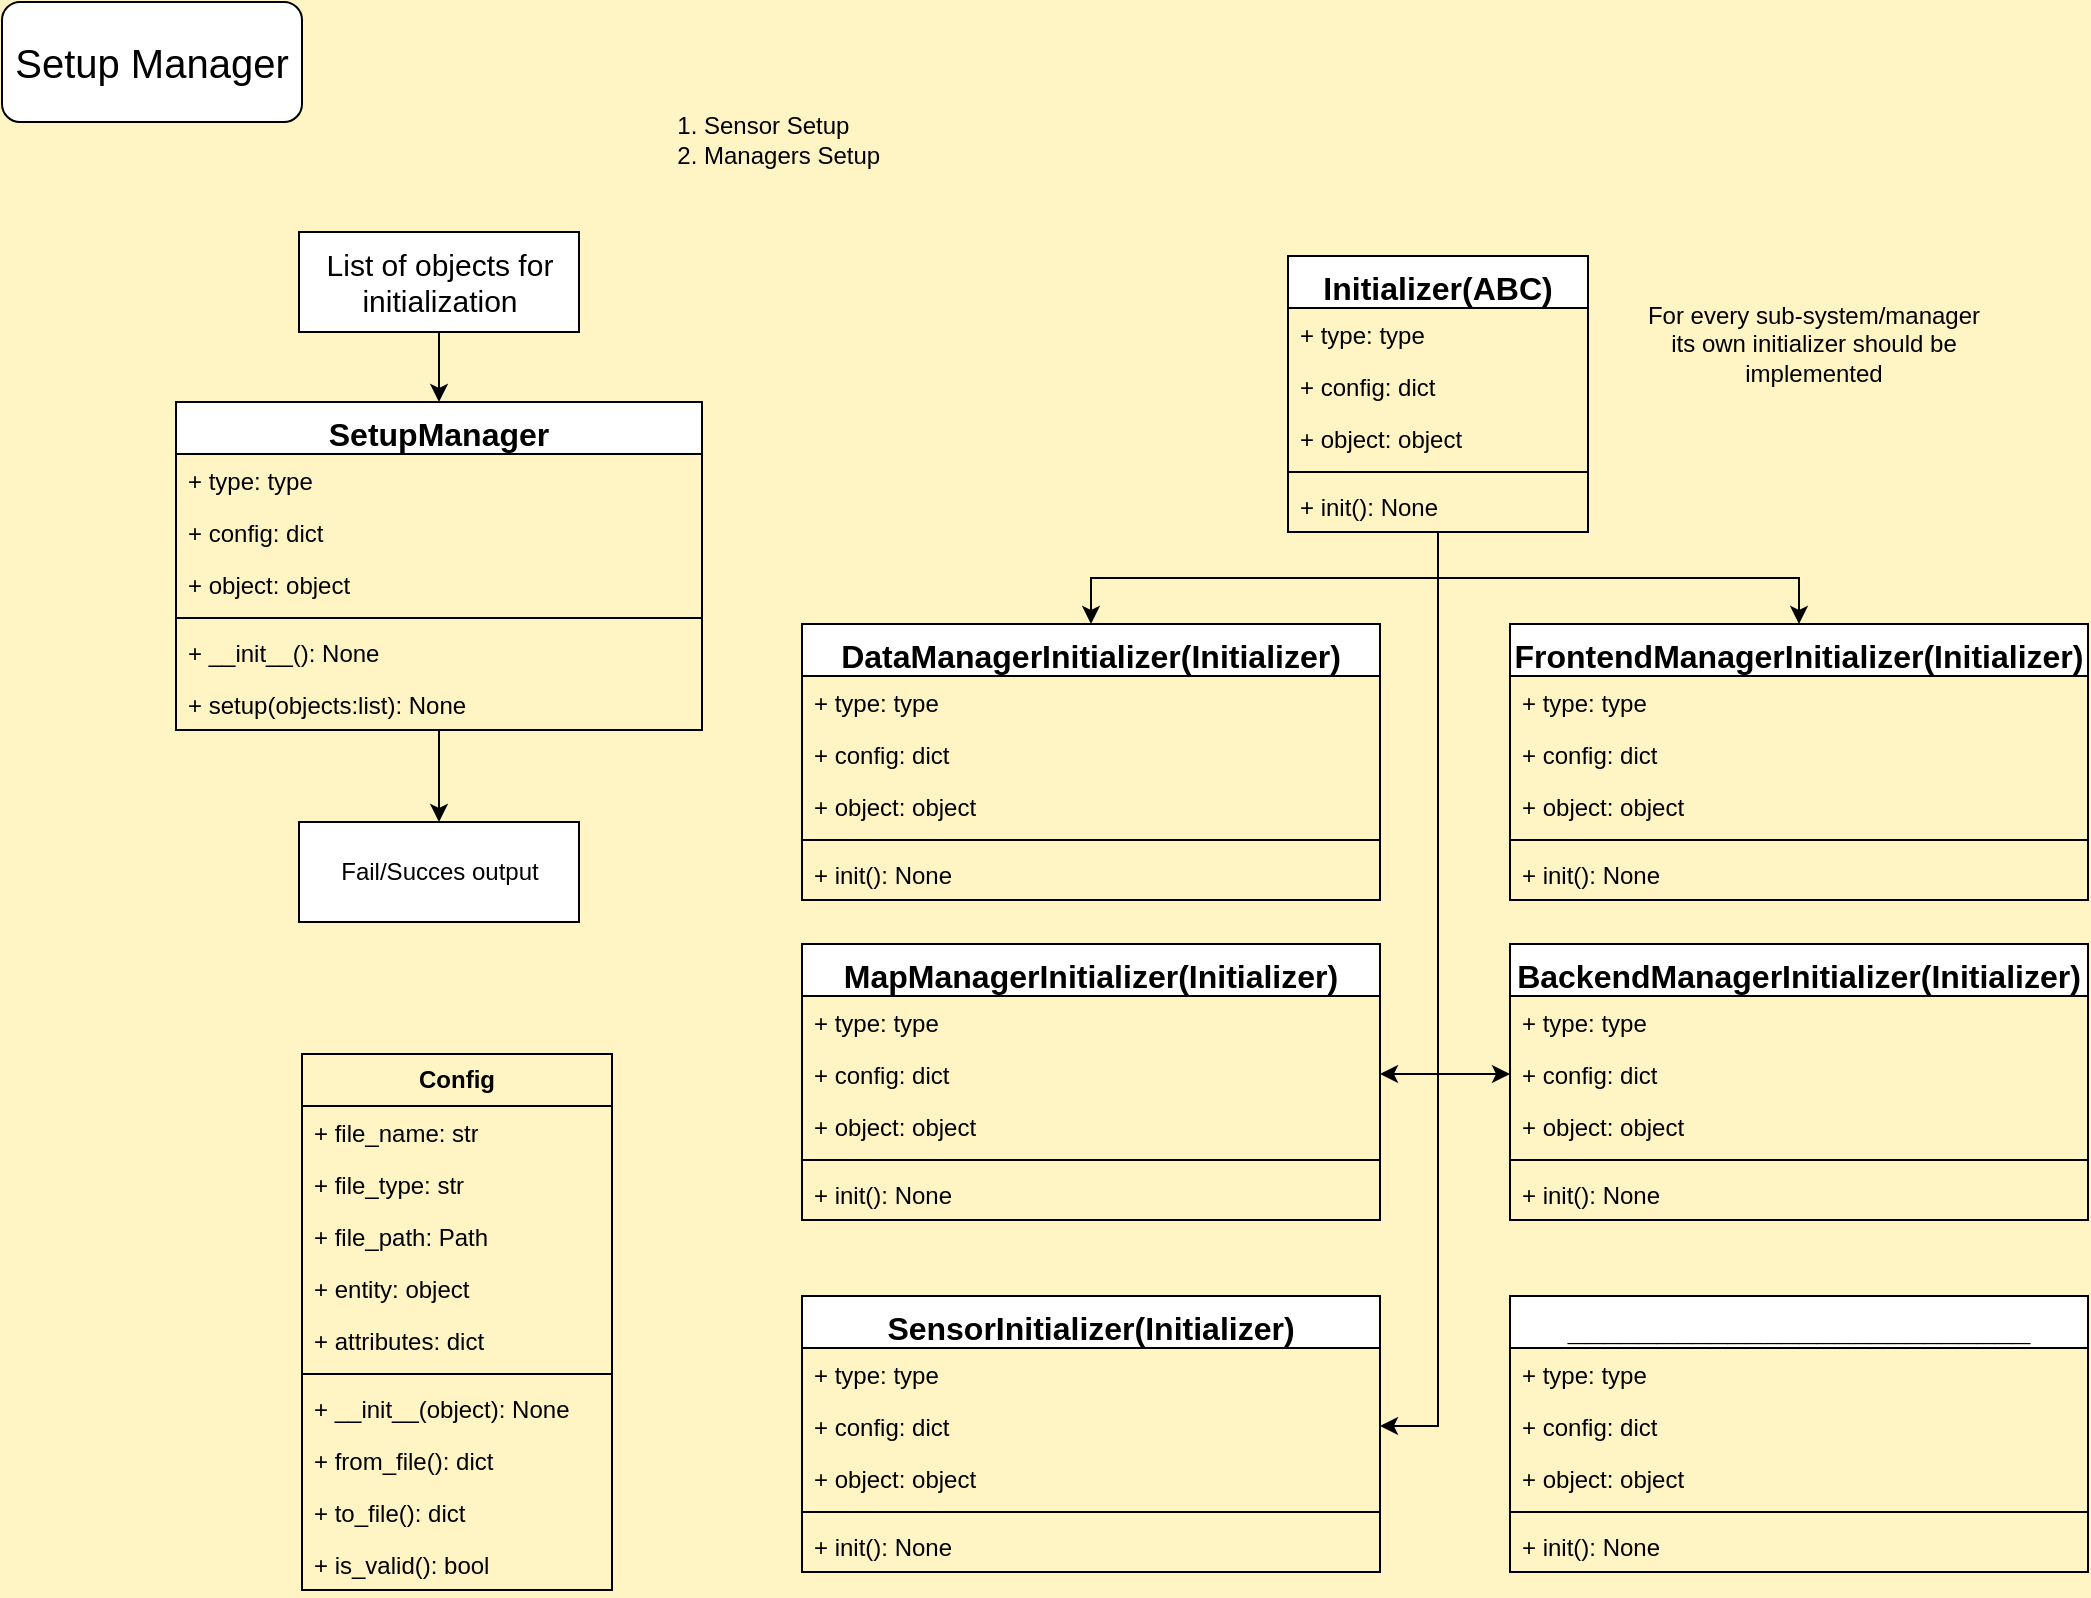<mxfile version="21.1.2" type="device">
  <diagram name="Page-1" id="9f46799a-70d6-7492-0946-bef42562c5a5">
    <mxGraphModel dx="3762" dy="904" grid="0" gridSize="10" guides="1" tooltips="1" connect="1" arrows="1" fold="1" page="1" pageScale="1" pageWidth="1100" pageHeight="850" background="#FFF4C3" math="0" shadow="0">
      <root>
        <mxCell id="0" />
        <mxCell id="1" parent="0" />
        <mxCell id="PfdxGWVudXJHfrVKH4m6-9" value="&lt;font style=&quot;&quot;&gt;&lt;span style=&quot;font-size: 20px;&quot;&gt;Setup Manager&lt;/span&gt;&lt;br&gt;&lt;/font&gt;" style="rounded=1;whiteSpace=wrap;html=1;" parent="1" vertex="1">
          <mxGeometry x="-2200" width="150" height="60" as="geometry" />
        </mxCell>
        <mxCell id="zKVxdJpC08GL1bF6zu99-9" value="&lt;b&gt;Config&lt;/b&gt;" style="swimlane;fontStyle=0;childLayout=stackLayout;horizontal=1;startSize=26;fillColor=none;horizontalStack=0;resizeParent=1;resizeParentMax=0;resizeLast=0;collapsible=1;marginBottom=0;whiteSpace=wrap;html=1;" parent="1" vertex="1">
          <mxGeometry x="-2050" y="526" width="155" height="268" as="geometry" />
        </mxCell>
        <mxCell id="zKVxdJpC08GL1bF6zu99-10" value="+ file_name: str" style="text;strokeColor=none;fillColor=none;align=left;verticalAlign=top;spacingLeft=4;spacingRight=4;overflow=hidden;rotatable=0;points=[[0,0.5],[1,0.5]];portConstraint=eastwest;whiteSpace=wrap;html=1;" parent="zKVxdJpC08GL1bF6zu99-9" vertex="1">
          <mxGeometry y="26" width="155" height="26" as="geometry" />
        </mxCell>
        <mxCell id="zKVxdJpC08GL1bF6zu99-11" value="+ file_type: str" style="text;strokeColor=none;fillColor=none;align=left;verticalAlign=top;spacingLeft=4;spacingRight=4;overflow=hidden;rotatable=0;points=[[0,0.5],[1,0.5]];portConstraint=eastwest;whiteSpace=wrap;html=1;" parent="zKVxdJpC08GL1bF6zu99-9" vertex="1">
          <mxGeometry y="52" width="155" height="26" as="geometry" />
        </mxCell>
        <mxCell id="zKVxdJpC08GL1bF6zu99-12" value="+ file_path: Path" style="text;strokeColor=none;fillColor=none;align=left;verticalAlign=top;spacingLeft=4;spacingRight=4;overflow=hidden;rotatable=0;points=[[0,0.5],[1,0.5]];portConstraint=eastwest;whiteSpace=wrap;html=1;" parent="zKVxdJpC08GL1bF6zu99-9" vertex="1">
          <mxGeometry y="78" width="155" height="26" as="geometry" />
        </mxCell>
        <mxCell id="zKVxdJpC08GL1bF6zu99-16" value="+ entity: object" style="text;strokeColor=none;fillColor=none;align=left;verticalAlign=top;spacingLeft=4;spacingRight=4;overflow=hidden;rotatable=0;points=[[0,0.5],[1,0.5]];portConstraint=eastwest;whiteSpace=wrap;html=1;" parent="zKVxdJpC08GL1bF6zu99-9" vertex="1">
          <mxGeometry y="104" width="155" height="26" as="geometry" />
        </mxCell>
        <mxCell id="zKVxdJpC08GL1bF6zu99-13" value="+ attributes: dict" style="text;strokeColor=none;fillColor=none;align=left;verticalAlign=top;spacingLeft=4;spacingRight=4;overflow=hidden;rotatable=0;points=[[0,0.5],[1,0.5]];portConstraint=eastwest;whiteSpace=wrap;html=1;" parent="zKVxdJpC08GL1bF6zu99-9" vertex="1">
          <mxGeometry y="130" width="155" height="26" as="geometry" />
        </mxCell>
        <mxCell id="zKVxdJpC08GL1bF6zu99-14" value="" style="line;strokeWidth=1;fillColor=none;align=left;verticalAlign=middle;spacingTop=-1;spacingLeft=3;spacingRight=3;rotatable=0;labelPosition=right;points=[];portConstraint=eastwest;strokeColor=inherit;" parent="zKVxdJpC08GL1bF6zu99-9" vertex="1">
          <mxGeometry y="156" width="155" height="8" as="geometry" />
        </mxCell>
        <mxCell id="zKVxdJpC08GL1bF6zu99-17" value="+ __init__(object): None" style="text;strokeColor=none;fillColor=none;align=left;verticalAlign=top;spacingLeft=4;spacingRight=4;overflow=hidden;rotatable=0;points=[[0,0.5],[1,0.5]];portConstraint=eastwest;whiteSpace=wrap;html=1;" parent="zKVxdJpC08GL1bF6zu99-9" vertex="1">
          <mxGeometry y="164" width="155" height="26" as="geometry" />
        </mxCell>
        <mxCell id="zKVxdJpC08GL1bF6zu99-15" value="+ from_file(): dict" style="text;strokeColor=none;fillColor=none;align=left;verticalAlign=top;spacingLeft=4;spacingRight=4;overflow=hidden;rotatable=0;points=[[0,0.5],[1,0.5]];portConstraint=eastwest;whiteSpace=wrap;html=1;" parent="zKVxdJpC08GL1bF6zu99-9" vertex="1">
          <mxGeometry y="190" width="155" height="26" as="geometry" />
        </mxCell>
        <mxCell id="zKVxdJpC08GL1bF6zu99-18" value="+ to_file(): dict" style="text;strokeColor=none;fillColor=none;align=left;verticalAlign=top;spacingLeft=4;spacingRight=4;overflow=hidden;rotatable=0;points=[[0,0.5],[1,0.5]];portConstraint=eastwest;whiteSpace=wrap;html=1;" parent="zKVxdJpC08GL1bF6zu99-9" vertex="1">
          <mxGeometry y="216" width="155" height="26" as="geometry" />
        </mxCell>
        <mxCell id="zKVxdJpC08GL1bF6zu99-34" value="+ is_valid(): bool" style="text;strokeColor=none;fillColor=none;align=left;verticalAlign=top;spacingLeft=4;spacingRight=4;overflow=hidden;rotatable=0;points=[[0,0.5],[1,0.5]];portConstraint=eastwest;whiteSpace=wrap;html=1;" parent="zKVxdJpC08GL1bF6zu99-9" vertex="1">
          <mxGeometry y="242" width="155" height="26" as="geometry" />
        </mxCell>
        <mxCell id="UK-WgrpnfYN5xoPHHnE4-26" style="edgeStyle=orthogonalEdgeStyle;rounded=0;orthogonalLoop=1;jettySize=auto;html=1;entryX=0.5;entryY=0;entryDx=0;entryDy=0;" parent="1" source="zKVxdJpC08GL1bF6zu99-28" target="UK-WgrpnfYN5xoPHHnE4-2" edge="1">
          <mxGeometry relative="1" as="geometry" />
        </mxCell>
        <mxCell id="UK-WgrpnfYN5xoPHHnE4-27" style="edgeStyle=orthogonalEdgeStyle;rounded=0;orthogonalLoop=1;jettySize=auto;html=1;entryX=0.5;entryY=0;entryDx=0;entryDy=0;" parent="1" source="zKVxdJpC08GL1bF6zu99-28" target="UK-WgrpnfYN5xoPHHnE4-8" edge="1">
          <mxGeometry relative="1" as="geometry" />
        </mxCell>
        <mxCell id="UK-WgrpnfYN5xoPHHnE4-28" style="edgeStyle=orthogonalEdgeStyle;rounded=0;orthogonalLoop=1;jettySize=auto;html=1;entryX=1;entryY=0.5;entryDx=0;entryDy=0;" parent="1" source="zKVxdJpC08GL1bF6zu99-28" target="UK-WgrpnfYN5xoPHHnE4-22" edge="1">
          <mxGeometry relative="1" as="geometry" />
        </mxCell>
        <mxCell id="UK-WgrpnfYN5xoPHHnE4-29" style="edgeStyle=orthogonalEdgeStyle;rounded=0;orthogonalLoop=1;jettySize=auto;html=1;entryX=0;entryY=0.5;entryDx=0;entryDy=0;" parent="1" source="zKVxdJpC08GL1bF6zu99-28" target="UK-WgrpnfYN5xoPHHnE4-16" edge="1">
          <mxGeometry relative="1" as="geometry" />
        </mxCell>
        <mxCell id="V_455w8ZprKLAPUMnkuS-18" style="edgeStyle=orthogonalEdgeStyle;rounded=0;orthogonalLoop=1;jettySize=auto;html=1;entryX=1;entryY=0.5;entryDx=0;entryDy=0;" parent="1" source="zKVxdJpC08GL1bF6zu99-28" target="V_455w8ZprKLAPUMnkuS-14" edge="1">
          <mxGeometry relative="1" as="geometry" />
        </mxCell>
        <mxCell id="zKVxdJpC08GL1bF6zu99-28" value="&lt;font style=&quot;font-size: 16px;&quot;&gt;Initializer(ABC)&lt;/font&gt;" style="swimlane;fontStyle=1;align=center;verticalAlign=top;childLayout=stackLayout;horizontal=1;startSize=26;horizontalStack=0;resizeParent=1;resizeParentMax=0;resizeLast=0;collapsible=1;marginBottom=0;whiteSpace=wrap;html=1;" parent="1" vertex="1">
          <mxGeometry x="-1557" y="127" width="150" height="138" as="geometry" />
        </mxCell>
        <mxCell id="zKVxdJpC08GL1bF6zu99-32" value="+ type: type" style="text;strokeColor=none;fillColor=none;align=left;verticalAlign=top;spacingLeft=4;spacingRight=4;overflow=hidden;rotatable=0;points=[[0,0.5],[1,0.5]];portConstraint=eastwest;whiteSpace=wrap;html=1;" parent="zKVxdJpC08GL1bF6zu99-28" vertex="1">
          <mxGeometry y="26" width="150" height="26" as="geometry" />
        </mxCell>
        <mxCell id="zKVxdJpC08GL1bF6zu99-29" value="+ config: dict" style="text;strokeColor=none;fillColor=none;align=left;verticalAlign=top;spacingLeft=4;spacingRight=4;overflow=hidden;rotatable=0;points=[[0,0.5],[1,0.5]];portConstraint=eastwest;whiteSpace=wrap;html=1;" parent="zKVxdJpC08GL1bF6zu99-28" vertex="1">
          <mxGeometry y="52" width="150" height="26" as="geometry" />
        </mxCell>
        <mxCell id="zKVxdJpC08GL1bF6zu99-33" value="+ object: object" style="text;strokeColor=none;fillColor=none;align=left;verticalAlign=top;spacingLeft=4;spacingRight=4;overflow=hidden;rotatable=0;points=[[0,0.5],[1,0.5]];portConstraint=eastwest;whiteSpace=wrap;html=1;" parent="zKVxdJpC08GL1bF6zu99-28" vertex="1">
          <mxGeometry y="78" width="150" height="26" as="geometry" />
        </mxCell>
        <mxCell id="zKVxdJpC08GL1bF6zu99-30" value="" style="line;strokeWidth=1;fillColor=none;align=left;verticalAlign=middle;spacingTop=-1;spacingLeft=3;spacingRight=3;rotatable=0;labelPosition=right;points=[];portConstraint=eastwest;strokeColor=inherit;" parent="zKVxdJpC08GL1bF6zu99-28" vertex="1">
          <mxGeometry y="104" width="150" height="8" as="geometry" />
        </mxCell>
        <mxCell id="zKVxdJpC08GL1bF6zu99-31" value="+ init(): None" style="text;strokeColor=none;fillColor=none;align=left;verticalAlign=top;spacingLeft=4;spacingRight=4;overflow=hidden;rotatable=0;points=[[0,0.5],[1,0.5]];portConstraint=eastwest;whiteSpace=wrap;html=1;" parent="zKVxdJpC08GL1bF6zu99-28" vertex="1">
          <mxGeometry y="112" width="150" height="26" as="geometry" />
        </mxCell>
        <mxCell id="V_455w8ZprKLAPUMnkuS-11" style="edgeStyle=orthogonalEdgeStyle;rounded=0;orthogonalLoop=1;jettySize=auto;html=1;entryX=0.5;entryY=0;entryDx=0;entryDy=0;" parent="1" source="zKVxdJpC08GL1bF6zu99-47" target="V_455w8ZprKLAPUMnkuS-1" edge="1">
          <mxGeometry relative="1" as="geometry" />
        </mxCell>
        <mxCell id="zKVxdJpC08GL1bF6zu99-47" value="&lt;font style=&quot;font-size: 15px;&quot;&gt;List of objects for initialization&lt;/font&gt;" style="html=1;whiteSpace=wrap;" parent="1" vertex="1">
          <mxGeometry x="-2051.5" y="115" width="140" height="50" as="geometry" />
        </mxCell>
        <mxCell id="zKVxdJpC08GL1bF6zu99-49" value="Fail/Succes output" style="html=1;whiteSpace=wrap;" parent="1" vertex="1">
          <mxGeometry x="-2051.5" y="410" width="140" height="50" as="geometry" />
        </mxCell>
        <mxCell id="zKVxdJpC08GL1bF6zu99-51" value="&lt;div&gt;&lt;br&gt;&lt;/div&gt;&lt;ol&gt;&lt;li&gt;Sensor Setup&lt;/li&gt;&lt;li&gt;Managers Setup&lt;/li&gt;&lt;/ol&gt;" style="text;strokeColor=none;fillColor=none;html=1;whiteSpace=wrap;verticalAlign=middle;overflow=hidden;" parent="1" vertex="1">
          <mxGeometry x="-1891" y="26" width="144" height="67" as="geometry" />
        </mxCell>
        <mxCell id="UK-WgrpnfYN5xoPHHnE4-1" value="For every sub-system/manager its own initializer should be implemented" style="text;html=1;strokeColor=none;fillColor=none;align=center;verticalAlign=middle;whiteSpace=wrap;rounded=0;" parent="1" vertex="1">
          <mxGeometry x="-1380" y="145" width="172" height="51" as="geometry" />
        </mxCell>
        <mxCell id="UK-WgrpnfYN5xoPHHnE4-2" value="&lt;font style=&quot;font-size: 16px;&quot;&gt;DataManagerInitializer(Initializer)&lt;/font&gt;" style="swimlane;fontStyle=1;align=center;verticalAlign=top;childLayout=stackLayout;horizontal=1;startSize=26;horizontalStack=0;resizeParent=1;resizeParentMax=0;resizeLast=0;collapsible=1;marginBottom=0;whiteSpace=wrap;html=1;" parent="1" vertex="1">
          <mxGeometry x="-1800" y="311" width="289" height="138" as="geometry" />
        </mxCell>
        <mxCell id="UK-WgrpnfYN5xoPHHnE4-3" value="+ type: type" style="text;strokeColor=none;fillColor=none;align=left;verticalAlign=top;spacingLeft=4;spacingRight=4;overflow=hidden;rotatable=0;points=[[0,0.5],[1,0.5]];portConstraint=eastwest;whiteSpace=wrap;html=1;" parent="UK-WgrpnfYN5xoPHHnE4-2" vertex="1">
          <mxGeometry y="26" width="289" height="26" as="geometry" />
        </mxCell>
        <mxCell id="UK-WgrpnfYN5xoPHHnE4-4" value="+ config: dict" style="text;strokeColor=none;fillColor=none;align=left;verticalAlign=top;spacingLeft=4;spacingRight=4;overflow=hidden;rotatable=0;points=[[0,0.5],[1,0.5]];portConstraint=eastwest;whiteSpace=wrap;html=1;" parent="UK-WgrpnfYN5xoPHHnE4-2" vertex="1">
          <mxGeometry y="52" width="289" height="26" as="geometry" />
        </mxCell>
        <mxCell id="UK-WgrpnfYN5xoPHHnE4-5" value="+ object: object" style="text;strokeColor=none;fillColor=none;align=left;verticalAlign=top;spacingLeft=4;spacingRight=4;overflow=hidden;rotatable=0;points=[[0,0.5],[1,0.5]];portConstraint=eastwest;whiteSpace=wrap;html=1;" parent="UK-WgrpnfYN5xoPHHnE4-2" vertex="1">
          <mxGeometry y="78" width="289" height="26" as="geometry" />
        </mxCell>
        <mxCell id="UK-WgrpnfYN5xoPHHnE4-6" value="" style="line;strokeWidth=1;fillColor=none;align=left;verticalAlign=middle;spacingTop=-1;spacingLeft=3;spacingRight=3;rotatable=0;labelPosition=right;points=[];portConstraint=eastwest;strokeColor=inherit;" parent="UK-WgrpnfYN5xoPHHnE4-2" vertex="1">
          <mxGeometry y="104" width="289" height="8" as="geometry" />
        </mxCell>
        <mxCell id="UK-WgrpnfYN5xoPHHnE4-7" value="+ init(): None" style="text;strokeColor=none;fillColor=none;align=left;verticalAlign=top;spacingLeft=4;spacingRight=4;overflow=hidden;rotatable=0;points=[[0,0.5],[1,0.5]];portConstraint=eastwest;whiteSpace=wrap;html=1;" parent="UK-WgrpnfYN5xoPHHnE4-2" vertex="1">
          <mxGeometry y="112" width="289" height="26" as="geometry" />
        </mxCell>
        <mxCell id="UK-WgrpnfYN5xoPHHnE4-8" value="&lt;font style=&quot;font-size: 16px;&quot;&gt;FrontendManagerInitializer(Initializer)&lt;/font&gt;" style="swimlane;fontStyle=1;align=center;verticalAlign=top;childLayout=stackLayout;horizontal=1;startSize=26;horizontalStack=0;resizeParent=1;resizeParentMax=0;resizeLast=0;collapsible=1;marginBottom=0;whiteSpace=wrap;html=1;" parent="1" vertex="1">
          <mxGeometry x="-1446" y="311" width="289" height="138" as="geometry" />
        </mxCell>
        <mxCell id="UK-WgrpnfYN5xoPHHnE4-9" value="+ type: type" style="text;strokeColor=none;fillColor=none;align=left;verticalAlign=top;spacingLeft=4;spacingRight=4;overflow=hidden;rotatable=0;points=[[0,0.5],[1,0.5]];portConstraint=eastwest;whiteSpace=wrap;html=1;" parent="UK-WgrpnfYN5xoPHHnE4-8" vertex="1">
          <mxGeometry y="26" width="289" height="26" as="geometry" />
        </mxCell>
        <mxCell id="UK-WgrpnfYN5xoPHHnE4-10" value="+ config: dict" style="text;strokeColor=none;fillColor=none;align=left;verticalAlign=top;spacingLeft=4;spacingRight=4;overflow=hidden;rotatable=0;points=[[0,0.5],[1,0.5]];portConstraint=eastwest;whiteSpace=wrap;html=1;" parent="UK-WgrpnfYN5xoPHHnE4-8" vertex="1">
          <mxGeometry y="52" width="289" height="26" as="geometry" />
        </mxCell>
        <mxCell id="UK-WgrpnfYN5xoPHHnE4-11" value="+ object: object" style="text;strokeColor=none;fillColor=none;align=left;verticalAlign=top;spacingLeft=4;spacingRight=4;overflow=hidden;rotatable=0;points=[[0,0.5],[1,0.5]];portConstraint=eastwest;whiteSpace=wrap;html=1;" parent="UK-WgrpnfYN5xoPHHnE4-8" vertex="1">
          <mxGeometry y="78" width="289" height="26" as="geometry" />
        </mxCell>
        <mxCell id="UK-WgrpnfYN5xoPHHnE4-12" value="" style="line;strokeWidth=1;fillColor=none;align=left;verticalAlign=middle;spacingTop=-1;spacingLeft=3;spacingRight=3;rotatable=0;labelPosition=right;points=[];portConstraint=eastwest;strokeColor=inherit;" parent="UK-WgrpnfYN5xoPHHnE4-8" vertex="1">
          <mxGeometry y="104" width="289" height="8" as="geometry" />
        </mxCell>
        <mxCell id="UK-WgrpnfYN5xoPHHnE4-13" value="+ init(): None" style="text;strokeColor=none;fillColor=none;align=left;verticalAlign=top;spacingLeft=4;spacingRight=4;overflow=hidden;rotatable=0;points=[[0,0.5],[1,0.5]];portConstraint=eastwest;whiteSpace=wrap;html=1;" parent="UK-WgrpnfYN5xoPHHnE4-8" vertex="1">
          <mxGeometry y="112" width="289" height="26" as="geometry" />
        </mxCell>
        <mxCell id="UK-WgrpnfYN5xoPHHnE4-14" value="&lt;font style=&quot;font-size: 16px;&quot;&gt;BackendManagerInitializer(Initializer)&lt;/font&gt;" style="swimlane;fontStyle=1;align=center;verticalAlign=top;childLayout=stackLayout;horizontal=1;startSize=26;horizontalStack=0;resizeParent=1;resizeParentMax=0;resizeLast=0;collapsible=1;marginBottom=0;whiteSpace=wrap;html=1;" parent="1" vertex="1">
          <mxGeometry x="-1446" y="471" width="289" height="138" as="geometry" />
        </mxCell>
        <mxCell id="UK-WgrpnfYN5xoPHHnE4-15" value="+ type: type" style="text;strokeColor=none;fillColor=none;align=left;verticalAlign=top;spacingLeft=4;spacingRight=4;overflow=hidden;rotatable=0;points=[[0,0.5],[1,0.5]];portConstraint=eastwest;whiteSpace=wrap;html=1;" parent="UK-WgrpnfYN5xoPHHnE4-14" vertex="1">
          <mxGeometry y="26" width="289" height="26" as="geometry" />
        </mxCell>
        <mxCell id="UK-WgrpnfYN5xoPHHnE4-16" value="+ config: dict" style="text;strokeColor=none;fillColor=none;align=left;verticalAlign=top;spacingLeft=4;spacingRight=4;overflow=hidden;rotatable=0;points=[[0,0.5],[1,0.5]];portConstraint=eastwest;whiteSpace=wrap;html=1;" parent="UK-WgrpnfYN5xoPHHnE4-14" vertex="1">
          <mxGeometry y="52" width="289" height="26" as="geometry" />
        </mxCell>
        <mxCell id="UK-WgrpnfYN5xoPHHnE4-17" value="+ object: object" style="text;strokeColor=none;fillColor=none;align=left;verticalAlign=top;spacingLeft=4;spacingRight=4;overflow=hidden;rotatable=0;points=[[0,0.5],[1,0.5]];portConstraint=eastwest;whiteSpace=wrap;html=1;" parent="UK-WgrpnfYN5xoPHHnE4-14" vertex="1">
          <mxGeometry y="78" width="289" height="26" as="geometry" />
        </mxCell>
        <mxCell id="UK-WgrpnfYN5xoPHHnE4-18" value="" style="line;strokeWidth=1;fillColor=none;align=left;verticalAlign=middle;spacingTop=-1;spacingLeft=3;spacingRight=3;rotatable=0;labelPosition=right;points=[];portConstraint=eastwest;strokeColor=inherit;" parent="UK-WgrpnfYN5xoPHHnE4-14" vertex="1">
          <mxGeometry y="104" width="289" height="8" as="geometry" />
        </mxCell>
        <mxCell id="UK-WgrpnfYN5xoPHHnE4-19" value="+ init(): None" style="text;strokeColor=none;fillColor=none;align=left;verticalAlign=top;spacingLeft=4;spacingRight=4;overflow=hidden;rotatable=0;points=[[0,0.5],[1,0.5]];portConstraint=eastwest;whiteSpace=wrap;html=1;" parent="UK-WgrpnfYN5xoPHHnE4-14" vertex="1">
          <mxGeometry y="112" width="289" height="26" as="geometry" />
        </mxCell>
        <mxCell id="UK-WgrpnfYN5xoPHHnE4-20" value="&lt;font style=&quot;font-size: 16px;&quot;&gt;MapManagerInitializer(Initializer)&lt;/font&gt;" style="swimlane;fontStyle=1;align=center;verticalAlign=top;childLayout=stackLayout;horizontal=1;startSize=26;horizontalStack=0;resizeParent=1;resizeParentMax=0;resizeLast=0;collapsible=1;marginBottom=0;whiteSpace=wrap;html=1;" parent="1" vertex="1">
          <mxGeometry x="-1800" y="471" width="289" height="138" as="geometry" />
        </mxCell>
        <mxCell id="UK-WgrpnfYN5xoPHHnE4-21" value="+ type: type" style="text;strokeColor=none;fillColor=none;align=left;verticalAlign=top;spacingLeft=4;spacingRight=4;overflow=hidden;rotatable=0;points=[[0,0.5],[1,0.5]];portConstraint=eastwest;whiteSpace=wrap;html=1;" parent="UK-WgrpnfYN5xoPHHnE4-20" vertex="1">
          <mxGeometry y="26" width="289" height="26" as="geometry" />
        </mxCell>
        <mxCell id="UK-WgrpnfYN5xoPHHnE4-22" value="+ config: dict" style="text;strokeColor=none;fillColor=none;align=left;verticalAlign=top;spacingLeft=4;spacingRight=4;overflow=hidden;rotatable=0;points=[[0,0.5],[1,0.5]];portConstraint=eastwest;whiteSpace=wrap;html=1;" parent="UK-WgrpnfYN5xoPHHnE4-20" vertex="1">
          <mxGeometry y="52" width="289" height="26" as="geometry" />
        </mxCell>
        <mxCell id="UK-WgrpnfYN5xoPHHnE4-23" value="+ object: object" style="text;strokeColor=none;fillColor=none;align=left;verticalAlign=top;spacingLeft=4;spacingRight=4;overflow=hidden;rotatable=0;points=[[0,0.5],[1,0.5]];portConstraint=eastwest;whiteSpace=wrap;html=1;" parent="UK-WgrpnfYN5xoPHHnE4-20" vertex="1">
          <mxGeometry y="78" width="289" height="26" as="geometry" />
        </mxCell>
        <mxCell id="UK-WgrpnfYN5xoPHHnE4-24" value="" style="line;strokeWidth=1;fillColor=none;align=left;verticalAlign=middle;spacingTop=-1;spacingLeft=3;spacingRight=3;rotatable=0;labelPosition=right;points=[];portConstraint=eastwest;strokeColor=inherit;" parent="UK-WgrpnfYN5xoPHHnE4-20" vertex="1">
          <mxGeometry y="104" width="289" height="8" as="geometry" />
        </mxCell>
        <mxCell id="UK-WgrpnfYN5xoPHHnE4-25" value="+ init(): None" style="text;strokeColor=none;fillColor=none;align=left;verticalAlign=top;spacingLeft=4;spacingRight=4;overflow=hidden;rotatable=0;points=[[0,0.5],[1,0.5]];portConstraint=eastwest;whiteSpace=wrap;html=1;" parent="UK-WgrpnfYN5xoPHHnE4-20" vertex="1">
          <mxGeometry y="112" width="289" height="26" as="geometry" />
        </mxCell>
        <mxCell id="V_455w8ZprKLAPUMnkuS-10" style="edgeStyle=orthogonalEdgeStyle;rounded=0;orthogonalLoop=1;jettySize=auto;html=1;entryX=0.5;entryY=0;entryDx=0;entryDy=0;" parent="1" source="V_455w8ZprKLAPUMnkuS-1" target="zKVxdJpC08GL1bF6zu99-49" edge="1">
          <mxGeometry relative="1" as="geometry" />
        </mxCell>
        <mxCell id="V_455w8ZprKLAPUMnkuS-1" value="&lt;span style=&quot;font-size: 16px;&quot;&gt;SetupManager&lt;/span&gt;" style="swimlane;fontStyle=1;align=center;verticalAlign=top;childLayout=stackLayout;horizontal=1;startSize=26;horizontalStack=0;resizeParent=1;resizeParentMax=0;resizeLast=0;collapsible=1;marginBottom=0;whiteSpace=wrap;html=1;" parent="1" vertex="1">
          <mxGeometry x="-2113" y="200" width="263" height="164" as="geometry" />
        </mxCell>
        <mxCell id="V_455w8ZprKLAPUMnkuS-2" value="+ type: type" style="text;strokeColor=none;fillColor=none;align=left;verticalAlign=top;spacingLeft=4;spacingRight=4;overflow=hidden;rotatable=0;points=[[0,0.5],[1,0.5]];portConstraint=eastwest;whiteSpace=wrap;html=1;" parent="V_455w8ZprKLAPUMnkuS-1" vertex="1">
          <mxGeometry y="26" width="263" height="26" as="geometry" />
        </mxCell>
        <mxCell id="V_455w8ZprKLAPUMnkuS-3" value="+ config: dict" style="text;strokeColor=none;fillColor=none;align=left;verticalAlign=top;spacingLeft=4;spacingRight=4;overflow=hidden;rotatable=0;points=[[0,0.5],[1,0.5]];portConstraint=eastwest;whiteSpace=wrap;html=1;" parent="V_455w8ZprKLAPUMnkuS-1" vertex="1">
          <mxGeometry y="52" width="263" height="26" as="geometry" />
        </mxCell>
        <mxCell id="V_455w8ZprKLAPUMnkuS-4" value="+ object: object" style="text;strokeColor=none;fillColor=none;align=left;verticalAlign=top;spacingLeft=4;spacingRight=4;overflow=hidden;rotatable=0;points=[[0,0.5],[1,0.5]];portConstraint=eastwest;whiteSpace=wrap;html=1;" parent="V_455w8ZprKLAPUMnkuS-1" vertex="1">
          <mxGeometry y="78" width="263" height="26" as="geometry" />
        </mxCell>
        <mxCell id="V_455w8ZprKLAPUMnkuS-5" value="" style="line;strokeWidth=1;fillColor=none;align=left;verticalAlign=middle;spacingTop=-1;spacingLeft=3;spacingRight=3;rotatable=0;labelPosition=right;points=[];portConstraint=eastwest;strokeColor=inherit;" parent="V_455w8ZprKLAPUMnkuS-1" vertex="1">
          <mxGeometry y="104" width="263" height="8" as="geometry" />
        </mxCell>
        <mxCell id="V_455w8ZprKLAPUMnkuS-6" value="+ __init__(): None" style="text;strokeColor=none;fillColor=none;align=left;verticalAlign=top;spacingLeft=4;spacingRight=4;overflow=hidden;rotatable=0;points=[[0,0.5],[1,0.5]];portConstraint=eastwest;whiteSpace=wrap;html=1;" parent="V_455w8ZprKLAPUMnkuS-1" vertex="1">
          <mxGeometry y="112" width="263" height="26" as="geometry" />
        </mxCell>
        <mxCell id="V_455w8ZprKLAPUMnkuS-7" value="+ setup(objects:list): None" style="text;strokeColor=none;fillColor=none;align=left;verticalAlign=top;spacingLeft=4;spacingRight=4;overflow=hidden;rotatable=0;points=[[0,0.5],[1,0.5]];portConstraint=eastwest;whiteSpace=wrap;html=1;" parent="V_455w8ZprKLAPUMnkuS-1" vertex="1">
          <mxGeometry y="138" width="263" height="26" as="geometry" />
        </mxCell>
        <mxCell id="V_455w8ZprKLAPUMnkuS-12" value="&lt;font style=&quot;font-size: 16px;&quot;&gt;SensorInitializer(Initializer)&lt;/font&gt;" style="swimlane;fontStyle=1;align=center;verticalAlign=top;childLayout=stackLayout;horizontal=1;startSize=26;horizontalStack=0;resizeParent=1;resizeParentMax=0;resizeLast=0;collapsible=1;marginBottom=0;whiteSpace=wrap;html=1;" parent="1" vertex="1">
          <mxGeometry x="-1800" y="647" width="289" height="138" as="geometry" />
        </mxCell>
        <mxCell id="V_455w8ZprKLAPUMnkuS-13" value="+ type: type" style="text;strokeColor=none;fillColor=none;align=left;verticalAlign=top;spacingLeft=4;spacingRight=4;overflow=hidden;rotatable=0;points=[[0,0.5],[1,0.5]];portConstraint=eastwest;whiteSpace=wrap;html=1;" parent="V_455w8ZprKLAPUMnkuS-12" vertex="1">
          <mxGeometry y="26" width="289" height="26" as="geometry" />
        </mxCell>
        <mxCell id="V_455w8ZprKLAPUMnkuS-14" value="+ config: dict" style="text;strokeColor=none;fillColor=none;align=left;verticalAlign=top;spacingLeft=4;spacingRight=4;overflow=hidden;rotatable=0;points=[[0,0.5],[1,0.5]];portConstraint=eastwest;whiteSpace=wrap;html=1;" parent="V_455w8ZprKLAPUMnkuS-12" vertex="1">
          <mxGeometry y="52" width="289" height="26" as="geometry" />
        </mxCell>
        <mxCell id="V_455w8ZprKLAPUMnkuS-15" value="+ object: object" style="text;strokeColor=none;fillColor=none;align=left;verticalAlign=top;spacingLeft=4;spacingRight=4;overflow=hidden;rotatable=0;points=[[0,0.5],[1,0.5]];portConstraint=eastwest;whiteSpace=wrap;html=1;" parent="V_455w8ZprKLAPUMnkuS-12" vertex="1">
          <mxGeometry y="78" width="289" height="26" as="geometry" />
        </mxCell>
        <mxCell id="V_455w8ZprKLAPUMnkuS-16" value="" style="line;strokeWidth=1;fillColor=none;align=left;verticalAlign=middle;spacingTop=-1;spacingLeft=3;spacingRight=3;rotatable=0;labelPosition=right;points=[];portConstraint=eastwest;strokeColor=inherit;" parent="V_455w8ZprKLAPUMnkuS-12" vertex="1">
          <mxGeometry y="104" width="289" height="8" as="geometry" />
        </mxCell>
        <mxCell id="V_455w8ZprKLAPUMnkuS-17" value="+ init(): None" style="text;strokeColor=none;fillColor=none;align=left;verticalAlign=top;spacingLeft=4;spacingRight=4;overflow=hidden;rotatable=0;points=[[0,0.5],[1,0.5]];portConstraint=eastwest;whiteSpace=wrap;html=1;" parent="V_455w8ZprKLAPUMnkuS-12" vertex="1">
          <mxGeometry y="112" width="289" height="26" as="geometry" />
        </mxCell>
        <mxCell id="V_455w8ZprKLAPUMnkuS-19" value="&lt;font style=&quot;font-size: 16px;&quot;&gt;__________________________&lt;/font&gt;" style="swimlane;fontStyle=1;align=center;verticalAlign=top;childLayout=stackLayout;horizontal=1;startSize=26;horizontalStack=0;resizeParent=1;resizeParentMax=0;resizeLast=0;collapsible=1;marginBottom=0;whiteSpace=wrap;html=1;" parent="1" vertex="1">
          <mxGeometry x="-1446" y="647" width="289" height="138" as="geometry" />
        </mxCell>
        <mxCell id="V_455w8ZprKLAPUMnkuS-20" value="+ type: type" style="text;strokeColor=none;fillColor=none;align=left;verticalAlign=top;spacingLeft=4;spacingRight=4;overflow=hidden;rotatable=0;points=[[0,0.5],[1,0.5]];portConstraint=eastwest;whiteSpace=wrap;html=1;" parent="V_455w8ZprKLAPUMnkuS-19" vertex="1">
          <mxGeometry y="26" width="289" height="26" as="geometry" />
        </mxCell>
        <mxCell id="V_455w8ZprKLAPUMnkuS-21" value="+ config: dict" style="text;strokeColor=none;fillColor=none;align=left;verticalAlign=top;spacingLeft=4;spacingRight=4;overflow=hidden;rotatable=0;points=[[0,0.5],[1,0.5]];portConstraint=eastwest;whiteSpace=wrap;html=1;" parent="V_455w8ZprKLAPUMnkuS-19" vertex="1">
          <mxGeometry y="52" width="289" height="26" as="geometry" />
        </mxCell>
        <mxCell id="V_455w8ZprKLAPUMnkuS-22" value="+ object: object" style="text;strokeColor=none;fillColor=none;align=left;verticalAlign=top;spacingLeft=4;spacingRight=4;overflow=hidden;rotatable=0;points=[[0,0.5],[1,0.5]];portConstraint=eastwest;whiteSpace=wrap;html=1;" parent="V_455w8ZprKLAPUMnkuS-19" vertex="1">
          <mxGeometry y="78" width="289" height="26" as="geometry" />
        </mxCell>
        <mxCell id="V_455w8ZprKLAPUMnkuS-23" value="" style="line;strokeWidth=1;fillColor=none;align=left;verticalAlign=middle;spacingTop=-1;spacingLeft=3;spacingRight=3;rotatable=0;labelPosition=right;points=[];portConstraint=eastwest;strokeColor=inherit;" parent="V_455w8ZprKLAPUMnkuS-19" vertex="1">
          <mxGeometry y="104" width="289" height="8" as="geometry" />
        </mxCell>
        <mxCell id="V_455w8ZprKLAPUMnkuS-24" value="+ init(): None" style="text;strokeColor=none;fillColor=none;align=left;verticalAlign=top;spacingLeft=4;spacingRight=4;overflow=hidden;rotatable=0;points=[[0,0.5],[1,0.5]];portConstraint=eastwest;whiteSpace=wrap;html=1;" parent="V_455w8ZprKLAPUMnkuS-19" vertex="1">
          <mxGeometry y="112" width="289" height="26" as="geometry" />
        </mxCell>
      </root>
    </mxGraphModel>
  </diagram>
</mxfile>
